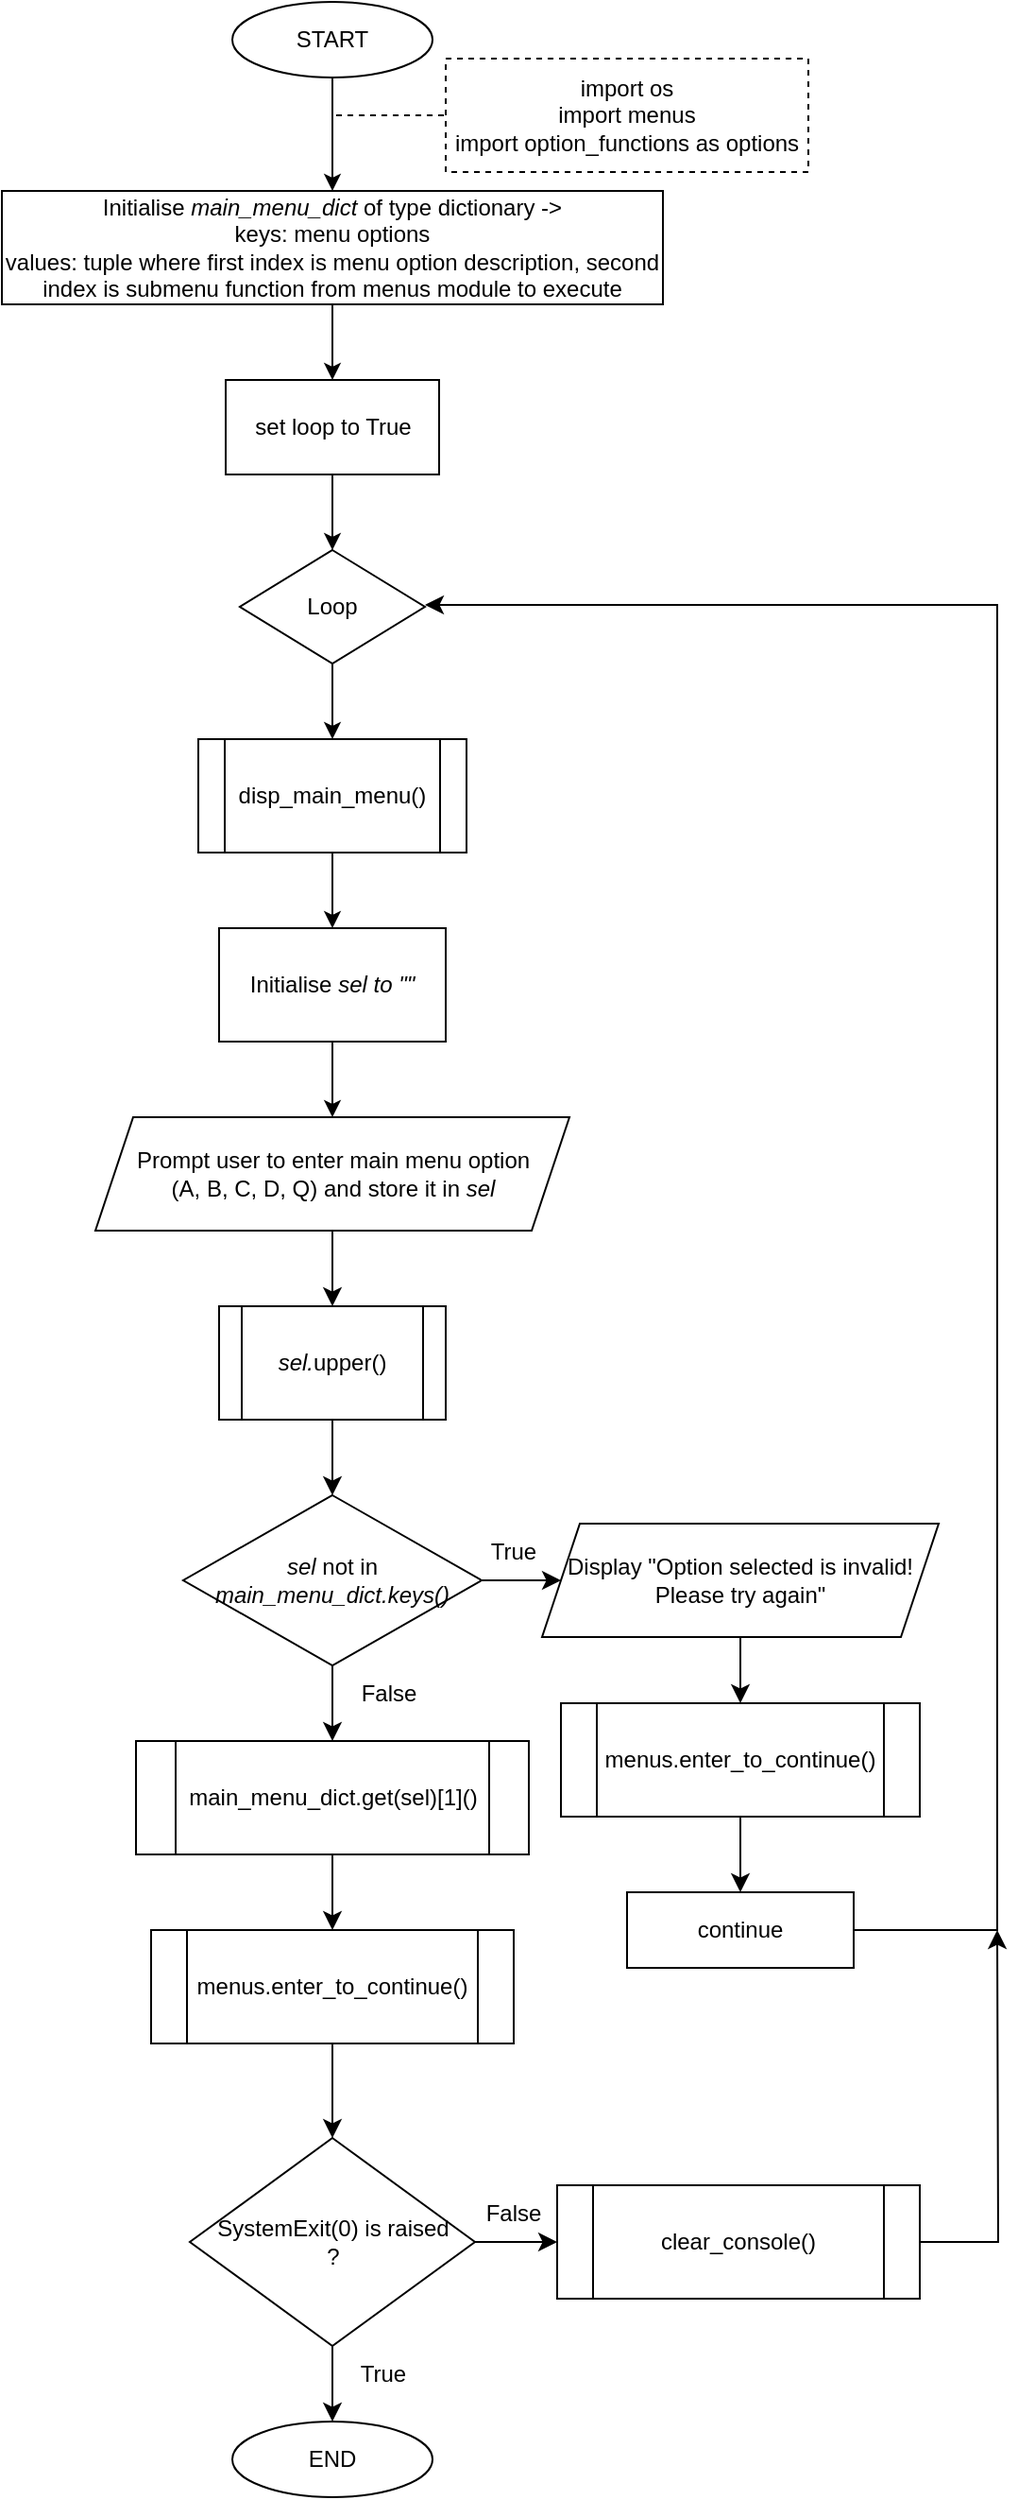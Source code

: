 <mxfile version="20.5.3" type="github">
  <diagram id="C5RBs43oDa-KdzZeNtuy" name="Page-1">
    <mxGraphModel dx="1100" dy="634" grid="1" gridSize="10" guides="1" tooltips="1" connect="1" arrows="1" fold="1" page="1" pageScale="1" pageWidth="827" pageHeight="1169" math="0" shadow="0">
      <root>
        <mxCell id="WIyWlLk6GJQsqaUBKTNV-0" />
        <mxCell id="WIyWlLk6GJQsqaUBKTNV-1" parent="WIyWlLk6GJQsqaUBKTNV-0" />
        <mxCell id="eagQtBBMsQWEA476CmqX-2" value="" style="edgeStyle=orthogonalEdgeStyle;rounded=0;orthogonalLoop=1;jettySize=auto;html=1;" edge="1" parent="WIyWlLk6GJQsqaUBKTNV-1" source="eagQtBBMsQWEA476CmqX-0" target="eagQtBBMsQWEA476CmqX-1">
          <mxGeometry relative="1" as="geometry" />
        </mxCell>
        <mxCell id="eagQtBBMsQWEA476CmqX-0" value="START" style="ellipse;whiteSpace=wrap;html=1;" vertex="1" parent="WIyWlLk6GJQsqaUBKTNV-1">
          <mxGeometry x="392" y="10" width="106" height="40" as="geometry" />
        </mxCell>
        <mxCell id="eagQtBBMsQWEA476CmqX-4" value="" style="edgeStyle=orthogonalEdgeStyle;rounded=0;orthogonalLoop=1;jettySize=auto;html=1;" edge="1" parent="WIyWlLk6GJQsqaUBKTNV-1" source="eagQtBBMsQWEA476CmqX-1" target="eagQtBBMsQWEA476CmqX-3">
          <mxGeometry relative="1" as="geometry" />
        </mxCell>
        <mxCell id="eagQtBBMsQWEA476CmqX-1" value="Initialise &lt;i&gt;main_menu_dict&lt;/i&gt;&amp;nbsp;of type dictionary -&amp;gt; &lt;br&gt;keys: menu options&lt;br&gt;values: tuple where first index is menu option description, second index is submenu function from menus module to execute" style="whiteSpace=wrap;html=1;" vertex="1" parent="WIyWlLk6GJQsqaUBKTNV-1">
          <mxGeometry x="270" y="110" width="350" height="60" as="geometry" />
        </mxCell>
        <mxCell id="eagQtBBMsQWEA476CmqX-6" value="" style="edgeStyle=orthogonalEdgeStyle;rounded=0;orthogonalLoop=1;jettySize=auto;html=1;" edge="1" parent="WIyWlLk6GJQsqaUBKTNV-1" source="eagQtBBMsQWEA476CmqX-3" target="eagQtBBMsQWEA476CmqX-5">
          <mxGeometry relative="1" as="geometry" />
        </mxCell>
        <mxCell id="eagQtBBMsQWEA476CmqX-3" value="set loop to True" style="rounded=0;whiteSpace=wrap;html=1;" vertex="1" parent="WIyWlLk6GJQsqaUBKTNV-1">
          <mxGeometry x="388.5" y="210" width="113" height="50" as="geometry" />
        </mxCell>
        <mxCell id="eagQtBBMsQWEA476CmqX-8" value="" style="edgeStyle=orthogonalEdgeStyle;rounded=0;orthogonalLoop=1;jettySize=auto;html=1;" edge="1" parent="WIyWlLk6GJQsqaUBKTNV-1" source="eagQtBBMsQWEA476CmqX-5" target="eagQtBBMsQWEA476CmqX-7">
          <mxGeometry relative="1" as="geometry" />
        </mxCell>
        <mxCell id="eagQtBBMsQWEA476CmqX-5" value="Loop" style="rhombus;whiteSpace=wrap;html=1;" vertex="1" parent="WIyWlLk6GJQsqaUBKTNV-1">
          <mxGeometry x="396" y="300" width="98" height="60" as="geometry" />
        </mxCell>
        <mxCell id="eagQtBBMsQWEA476CmqX-20" value="" style="edgeStyle=orthogonalEdgeStyle;rounded=0;orthogonalLoop=1;jettySize=auto;html=1;strokeColor=default;fontSize=12;endArrow=classic;endFill=1;" edge="1" parent="WIyWlLk6GJQsqaUBKTNV-1" source="eagQtBBMsQWEA476CmqX-7" target="eagQtBBMsQWEA476CmqX-13">
          <mxGeometry relative="1" as="geometry" />
        </mxCell>
        <mxCell id="eagQtBBMsQWEA476CmqX-7" value="disp_main_menu()" style="shape=process;whiteSpace=wrap;html=1;backgroundOutline=1;" vertex="1" parent="WIyWlLk6GJQsqaUBKTNV-1">
          <mxGeometry x="374" y="400" width="142" height="60" as="geometry" />
        </mxCell>
        <mxCell id="eagQtBBMsQWEA476CmqX-23" value="" style="edgeStyle=orthogonalEdgeStyle;rounded=0;orthogonalLoop=1;jettySize=auto;html=1;strokeColor=default;fontSize=12;endArrow=classic;endFill=1;endSize=7;" edge="1" parent="WIyWlLk6GJQsqaUBKTNV-1" source="eagQtBBMsQWEA476CmqX-10" target="eagQtBBMsQWEA476CmqX-22">
          <mxGeometry relative="1" as="geometry" />
        </mxCell>
        <mxCell id="eagQtBBMsQWEA476CmqX-10" value="Prompt user to enter main menu option &lt;br&gt;(A, B, C, D, Q) and store it in &lt;i style=&quot;font-size: 12px;&quot;&gt;sel&lt;/i&gt;" style="shape=parallelogram;perimeter=parallelogramPerimeter;html=1;fixedSize=1;rounded=0;sketch=0;align=center;horizontal=1;whiteSpace=wrap;fontSize=12;" vertex="1" parent="WIyWlLk6GJQsqaUBKTNV-1">
          <mxGeometry x="319.5" y="600" width="251" height="60" as="geometry" />
        </mxCell>
        <mxCell id="eagQtBBMsQWEA476CmqX-21" value="" style="edgeStyle=orthogonalEdgeStyle;rounded=0;orthogonalLoop=1;jettySize=auto;html=1;strokeColor=default;fontSize=12;endArrow=classic;endFill=1;endSize=6;" edge="1" parent="WIyWlLk6GJQsqaUBKTNV-1" source="eagQtBBMsQWEA476CmqX-13" target="eagQtBBMsQWEA476CmqX-10">
          <mxGeometry relative="1" as="geometry" />
        </mxCell>
        <mxCell id="eagQtBBMsQWEA476CmqX-13" value="Initialise &lt;i&gt;sel to &quot;&quot;&lt;/i&gt;" style="rounded=0;whiteSpace=wrap;html=1;" vertex="1" parent="WIyWlLk6GJQsqaUBKTNV-1">
          <mxGeometry x="385" y="500" width="120" height="60" as="geometry" />
        </mxCell>
        <mxCell id="eagQtBBMsQWEA476CmqX-14" value="import os&lt;br&gt;import menus&lt;br&gt;import option_functions as options" style="rounded=0;whiteSpace=wrap;html=1;glass=0;dashed=1;" vertex="1" parent="WIyWlLk6GJQsqaUBKTNV-1">
          <mxGeometry x="505" y="40" width="192" height="60" as="geometry" />
        </mxCell>
        <mxCell id="eagQtBBMsQWEA476CmqX-19" value="" style="endArrow=none;dashed=1;html=1;rounded=0;strokeColor=default;entryX=0;entryY=0.5;entryDx=0;entryDy=0;" edge="1" parent="WIyWlLk6GJQsqaUBKTNV-1" target="eagQtBBMsQWEA476CmqX-14">
          <mxGeometry width="50" height="50" relative="1" as="geometry">
            <mxPoint x="447" y="70" as="sourcePoint" />
            <mxPoint x="657" y="300" as="targetPoint" />
          </mxGeometry>
        </mxCell>
        <mxCell id="eagQtBBMsQWEA476CmqX-25" value="" style="edgeStyle=orthogonalEdgeStyle;rounded=0;orthogonalLoop=1;jettySize=auto;html=1;strokeColor=default;fontSize=12;endArrow=classic;endFill=1;endSize=7;" edge="1" parent="WIyWlLk6GJQsqaUBKTNV-1" source="eagQtBBMsQWEA476CmqX-22" target="eagQtBBMsQWEA476CmqX-24">
          <mxGeometry relative="1" as="geometry" />
        </mxCell>
        <mxCell id="eagQtBBMsQWEA476CmqX-22" value="&lt;i&gt;sel.&lt;/i&gt;upper()" style="shape=process;whiteSpace=wrap;html=1;backgroundOutline=1;rounded=0;glass=0;sketch=0;fontSize=12;" vertex="1" parent="WIyWlLk6GJQsqaUBKTNV-1">
          <mxGeometry x="385" y="700" width="120" height="60" as="geometry" />
        </mxCell>
        <mxCell id="eagQtBBMsQWEA476CmqX-27" value="" style="edgeStyle=orthogonalEdgeStyle;rounded=0;orthogonalLoop=1;jettySize=auto;html=1;strokeColor=default;fontSize=12;endArrow=classic;endFill=1;endSize=7;" edge="1" parent="WIyWlLk6GJQsqaUBKTNV-1" source="eagQtBBMsQWEA476CmqX-24" target="eagQtBBMsQWEA476CmqX-26">
          <mxGeometry relative="1" as="geometry" />
        </mxCell>
        <mxCell id="eagQtBBMsQWEA476CmqX-37" value="" style="edgeStyle=orthogonalEdgeStyle;rounded=0;orthogonalLoop=1;jettySize=auto;html=1;strokeColor=default;fontSize=12;endArrow=classic;endFill=1;endSize=7;" edge="1" parent="WIyWlLk6GJQsqaUBKTNV-1" source="eagQtBBMsQWEA476CmqX-24" target="eagQtBBMsQWEA476CmqX-36">
          <mxGeometry relative="1" as="geometry" />
        </mxCell>
        <mxCell id="eagQtBBMsQWEA476CmqX-24" value="&lt;i&gt;sel&lt;/i&gt;&amp;nbsp;not in &lt;i&gt;main_menu_dict.keys()&lt;/i&gt;" style="rhombus;whiteSpace=wrap;html=1;rounded=0;glass=0;sketch=0;fontSize=12;" vertex="1" parent="WIyWlLk6GJQsqaUBKTNV-1">
          <mxGeometry x="366" y="800" width="158" height="90" as="geometry" />
        </mxCell>
        <mxCell id="eagQtBBMsQWEA476CmqX-30" value="" style="edgeStyle=orthogonalEdgeStyle;rounded=0;orthogonalLoop=1;jettySize=auto;html=1;strokeColor=default;fontSize=12;endArrow=classic;endFill=1;endSize=7;" edge="1" parent="WIyWlLk6GJQsqaUBKTNV-1" source="eagQtBBMsQWEA476CmqX-26" target="eagQtBBMsQWEA476CmqX-29">
          <mxGeometry relative="1" as="geometry" />
        </mxCell>
        <mxCell id="eagQtBBMsQWEA476CmqX-26" value="Display &quot;Option selected is invalid! Please try again&quot;" style="shape=parallelogram;perimeter=parallelogramPerimeter;whiteSpace=wrap;html=1;fixedSize=1;rounded=0;glass=0;sketch=0;fontSize=12;" vertex="1" parent="WIyWlLk6GJQsqaUBKTNV-1">
          <mxGeometry x="556" y="815" width="210" height="60" as="geometry" />
        </mxCell>
        <mxCell id="eagQtBBMsQWEA476CmqX-33" style="edgeStyle=orthogonalEdgeStyle;rounded=0;orthogonalLoop=1;jettySize=auto;html=1;strokeColor=default;fontSize=12;endArrow=classic;endFill=1;endSize=7;exitX=1;exitY=0.5;exitDx=0;exitDy=0;" edge="1" parent="WIyWlLk6GJQsqaUBKTNV-1" source="eagQtBBMsQWEA476CmqX-46">
          <mxGeometry relative="1" as="geometry">
            <mxPoint x="494" y="329" as="targetPoint" />
            <mxPoint x="727" y="1030" as="sourcePoint" />
            <Array as="points">
              <mxPoint x="797" y="1030" />
              <mxPoint x="797" y="329" />
            </Array>
          </mxGeometry>
        </mxCell>
        <mxCell id="eagQtBBMsQWEA476CmqX-45" value="" style="edgeStyle=orthogonalEdgeStyle;rounded=0;orthogonalLoop=1;jettySize=auto;html=1;strokeColor=default;fontSize=12;endArrow=classic;endFill=1;endSize=7;" edge="1" parent="WIyWlLk6GJQsqaUBKTNV-1" source="eagQtBBMsQWEA476CmqX-29">
          <mxGeometry relative="1" as="geometry">
            <mxPoint x="661" y="1010.0" as="targetPoint" />
          </mxGeometry>
        </mxCell>
        <mxCell id="eagQtBBMsQWEA476CmqX-29" value="menus.enter_to_continue()" style="shape=process;whiteSpace=wrap;html=1;backgroundOutline=1;rounded=0;glass=0;sketch=0;fontSize=12;" vertex="1" parent="WIyWlLk6GJQsqaUBKTNV-1">
          <mxGeometry x="566" y="910" width="190" height="60" as="geometry" />
        </mxCell>
        <mxCell id="eagQtBBMsQWEA476CmqX-32" value="True" style="text;html=1;strokeColor=none;fillColor=none;align=center;verticalAlign=middle;whiteSpace=wrap;rounded=0;glass=0;sketch=0;fontSize=12;" vertex="1" parent="WIyWlLk6GJQsqaUBKTNV-1">
          <mxGeometry x="510.5" y="815" width="60" height="30" as="geometry" />
        </mxCell>
        <mxCell id="eagQtBBMsQWEA476CmqX-41" value="" style="edgeStyle=orthogonalEdgeStyle;rounded=0;orthogonalLoop=1;jettySize=auto;html=1;strokeColor=default;fontSize=12;endArrow=classic;endFill=1;endSize=7;" edge="1" parent="WIyWlLk6GJQsqaUBKTNV-1" source="eagQtBBMsQWEA476CmqX-36" target="eagQtBBMsQWEA476CmqX-40">
          <mxGeometry relative="1" as="geometry" />
        </mxCell>
        <mxCell id="eagQtBBMsQWEA476CmqX-36" value="main_menu_dict.get(sel)[1]()" style="shape=process;whiteSpace=wrap;html=1;backgroundOutline=1;rounded=0;glass=0;sketch=0;" vertex="1" parent="WIyWlLk6GJQsqaUBKTNV-1">
          <mxGeometry x="341" y="930" width="208" height="60" as="geometry" />
        </mxCell>
        <mxCell id="eagQtBBMsQWEA476CmqX-38" value="False" style="text;html=1;strokeColor=none;fillColor=none;align=center;verticalAlign=middle;whiteSpace=wrap;rounded=0;glass=0;sketch=0;fontSize=12;" vertex="1" parent="WIyWlLk6GJQsqaUBKTNV-1">
          <mxGeometry x="445" y="890" width="60" height="30" as="geometry" />
        </mxCell>
        <mxCell id="eagQtBBMsQWEA476CmqX-42" value="" style="edgeStyle=orthogonalEdgeStyle;rounded=0;orthogonalLoop=1;jettySize=auto;html=1;strokeColor=default;fontSize=12;endArrow=classic;endFill=1;endSize=7;entryX=0.5;entryY=0;entryDx=0;entryDy=0;" edge="1" parent="WIyWlLk6GJQsqaUBKTNV-1" source="eagQtBBMsQWEA476CmqX-40" target="eagQtBBMsQWEA476CmqX-47">
          <mxGeometry relative="1" as="geometry">
            <mxPoint x="445" y="1130" as="targetPoint" />
          </mxGeometry>
        </mxCell>
        <mxCell id="eagQtBBMsQWEA476CmqX-40" value="menus.enter_to_continue()" style="shape=process;whiteSpace=wrap;html=1;backgroundOutline=1;rounded=0;glass=0;sketch=0;fontSize=12;" vertex="1" parent="WIyWlLk6GJQsqaUBKTNV-1">
          <mxGeometry x="349" y="1030" width="192" height="60" as="geometry" />
        </mxCell>
        <mxCell id="eagQtBBMsQWEA476CmqX-64" style="edgeStyle=orthogonalEdgeStyle;rounded=0;orthogonalLoop=1;jettySize=auto;html=1;exitX=1;exitY=0.5;exitDx=0;exitDy=0;strokeColor=default;fontSize=12;endArrow=classic;endFill=1;endSize=7;" edge="1" parent="WIyWlLk6GJQsqaUBKTNV-1" source="eagQtBBMsQWEA476CmqX-43">
          <mxGeometry relative="1" as="geometry">
            <mxPoint x="797" y="1030" as="targetPoint" />
          </mxGeometry>
        </mxCell>
        <mxCell id="eagQtBBMsQWEA476CmqX-43" value="clear_console()" style="shape=process;whiteSpace=wrap;html=1;backgroundOutline=1;rounded=0;glass=0;sketch=0;fontSize=12;" vertex="1" parent="WIyWlLk6GJQsqaUBKTNV-1">
          <mxGeometry x="564" y="1165" width="192" height="60" as="geometry" />
        </mxCell>
        <mxCell id="eagQtBBMsQWEA476CmqX-46" value="continue" style="rounded=0;whiteSpace=wrap;html=1;glass=0;sketch=0;fontSize=12;fontFamily=Helvetica;" vertex="1" parent="WIyWlLk6GJQsqaUBKTNV-1">
          <mxGeometry x="601" y="1010" width="120" height="40" as="geometry" />
        </mxCell>
        <mxCell id="eagQtBBMsQWEA476CmqX-62" value="" style="edgeStyle=orthogonalEdgeStyle;rounded=0;orthogonalLoop=1;jettySize=auto;html=1;strokeColor=default;fontSize=12;endArrow=classic;endFill=1;endSize=7;" edge="1" parent="WIyWlLk6GJQsqaUBKTNV-1" source="eagQtBBMsQWEA476CmqX-47" target="eagQtBBMsQWEA476CmqX-61">
          <mxGeometry relative="1" as="geometry" />
        </mxCell>
        <mxCell id="eagQtBBMsQWEA476CmqX-47" value="SystemExit(0) is raised&lt;br&gt;?" style="rhombus;whiteSpace=wrap;html=1;rounded=0;glass=0;sketch=0;fontSize=12;" vertex="1" parent="WIyWlLk6GJQsqaUBKTNV-1">
          <mxGeometry x="369.5" y="1140" width="151" height="110" as="geometry" />
        </mxCell>
        <mxCell id="eagQtBBMsQWEA476CmqX-48" value="" style="endArrow=classic;html=1;rounded=0;strokeColor=default;fontSize=12;endSize=7;entryX=0;entryY=0.5;entryDx=0;entryDy=0;exitX=1;exitY=0.5;exitDx=0;exitDy=0;" edge="1" parent="WIyWlLk6GJQsqaUBKTNV-1" source="eagQtBBMsQWEA476CmqX-47" target="eagQtBBMsQWEA476CmqX-43">
          <mxGeometry width="50" height="50" relative="1" as="geometry">
            <mxPoint x="445" y="1139" as="sourcePoint" />
            <mxPoint x="477" y="1060" as="targetPoint" />
          </mxGeometry>
        </mxCell>
        <mxCell id="eagQtBBMsQWEA476CmqX-61" value="END" style="ellipse;whiteSpace=wrap;html=1;" vertex="1" parent="WIyWlLk6GJQsqaUBKTNV-1">
          <mxGeometry x="392" y="1290" width="106" height="40" as="geometry" />
        </mxCell>
        <mxCell id="eagQtBBMsQWEA476CmqX-65" value="False" style="text;html=1;strokeColor=none;fillColor=none;align=center;verticalAlign=middle;whiteSpace=wrap;rounded=0;glass=0;sketch=0;fontSize=12;" vertex="1" parent="WIyWlLk6GJQsqaUBKTNV-1">
          <mxGeometry x="510.5" y="1165" width="60" height="30" as="geometry" />
        </mxCell>
        <mxCell id="eagQtBBMsQWEA476CmqX-69" value="True" style="text;html=1;strokeColor=none;fillColor=none;align=center;verticalAlign=middle;whiteSpace=wrap;rounded=0;glass=0;sketch=0;fontSize=12;" vertex="1" parent="WIyWlLk6GJQsqaUBKTNV-1">
          <mxGeometry x="441.5" y="1250" width="60" height="30" as="geometry" />
        </mxCell>
      </root>
    </mxGraphModel>
  </diagram>
</mxfile>
